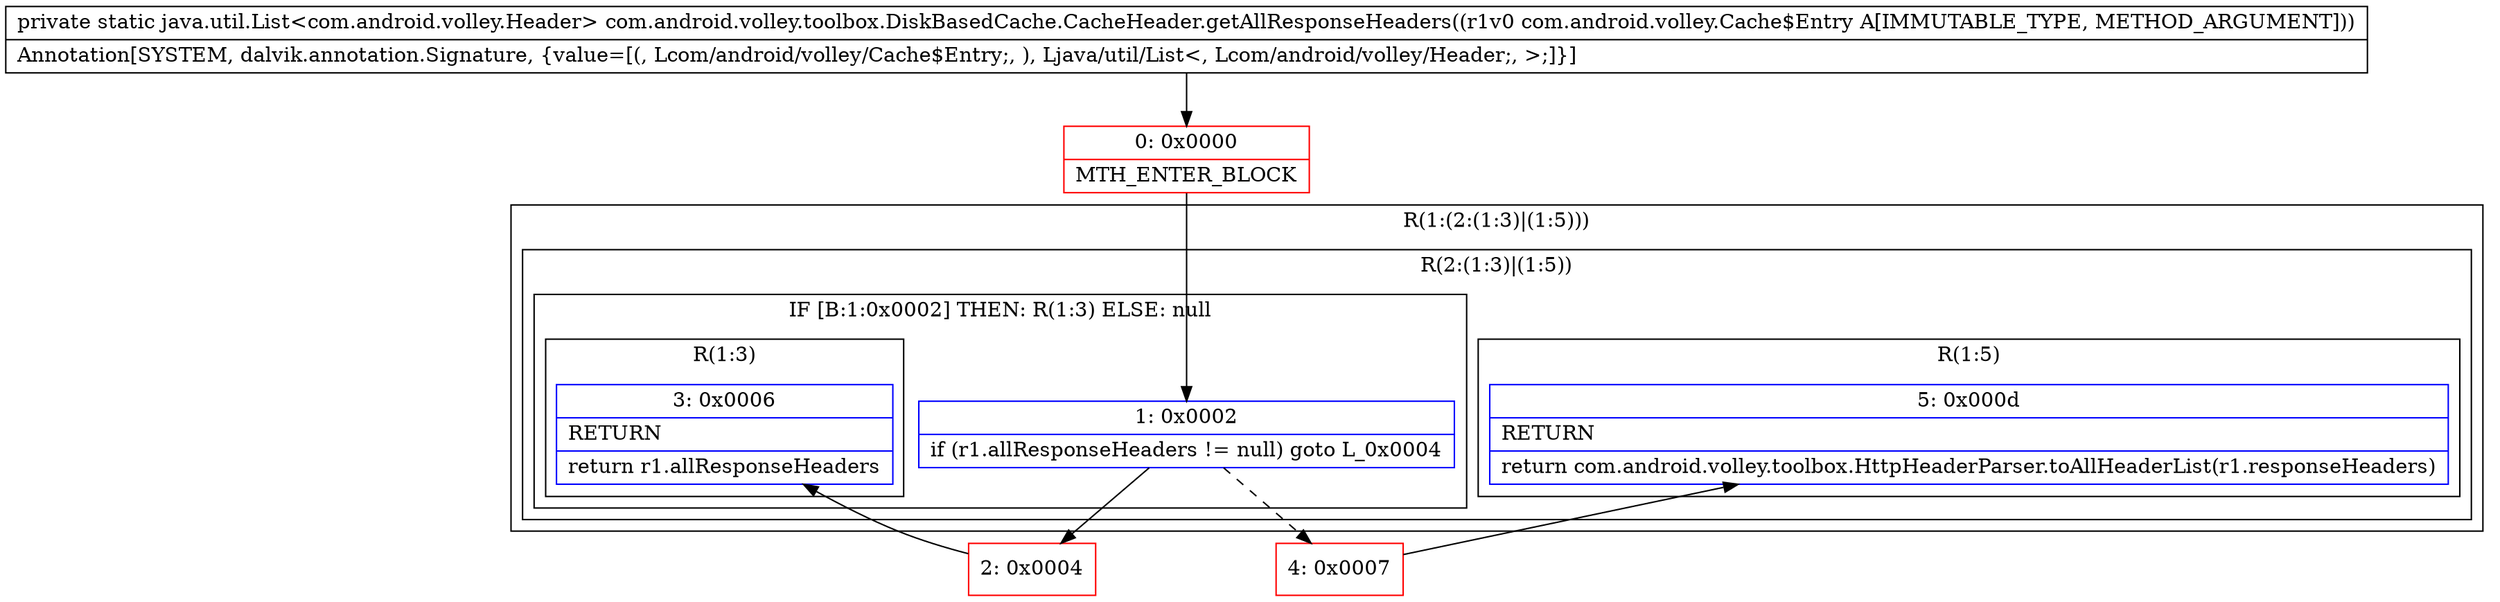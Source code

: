 digraph "CFG forcom.android.volley.toolbox.DiskBasedCache.CacheHeader.getAllResponseHeaders(Lcom\/android\/volley\/Cache$Entry;)Ljava\/util\/List;" {
subgraph cluster_Region_1326928811 {
label = "R(1:(2:(1:3)|(1:5)))";
node [shape=record,color=blue];
subgraph cluster_Region_41466353 {
label = "R(2:(1:3)|(1:5))";
node [shape=record,color=blue];
subgraph cluster_IfRegion_2063263514 {
label = "IF [B:1:0x0002] THEN: R(1:3) ELSE: null";
node [shape=record,color=blue];
Node_1 [shape=record,label="{1\:\ 0x0002|if (r1.allResponseHeaders != null) goto L_0x0004\l}"];
subgraph cluster_Region_2143691886 {
label = "R(1:3)";
node [shape=record,color=blue];
Node_3 [shape=record,label="{3\:\ 0x0006|RETURN\l|return r1.allResponseHeaders\l}"];
}
}
subgraph cluster_Region_179943990 {
label = "R(1:5)";
node [shape=record,color=blue];
Node_5 [shape=record,label="{5\:\ 0x000d|RETURN\l|return com.android.volley.toolbox.HttpHeaderParser.toAllHeaderList(r1.responseHeaders)\l}"];
}
}
}
Node_0 [shape=record,color=red,label="{0\:\ 0x0000|MTH_ENTER_BLOCK\l}"];
Node_2 [shape=record,color=red,label="{2\:\ 0x0004}"];
Node_4 [shape=record,color=red,label="{4\:\ 0x0007}"];
MethodNode[shape=record,label="{private static java.util.List\<com.android.volley.Header\> com.android.volley.toolbox.DiskBasedCache.CacheHeader.getAllResponseHeaders((r1v0 com.android.volley.Cache$Entry A[IMMUTABLE_TYPE, METHOD_ARGUMENT]))  | Annotation[SYSTEM, dalvik.annotation.Signature, \{value=[(, Lcom\/android\/volley\/Cache$Entry;, ), Ljava\/util\/List\<, Lcom\/android\/volley\/Header;, \>;]\}]\l}"];
MethodNode -> Node_0;
Node_1 -> Node_2;
Node_1 -> Node_4[style=dashed];
Node_0 -> Node_1;
Node_2 -> Node_3;
Node_4 -> Node_5;
}

